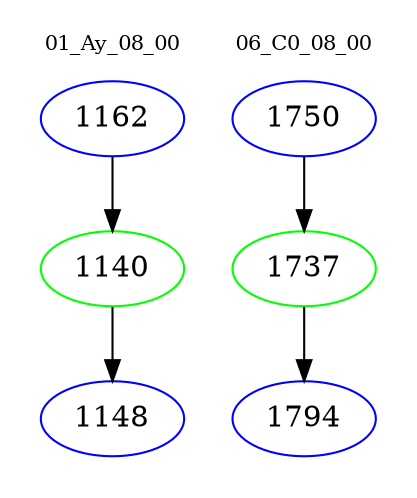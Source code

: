 digraph{
subgraph cluster_0 {
color = white
label = "01_Ay_08_00";
fontsize=10;
T0_1162 [label="1162", color="blue"]
T0_1162 -> T0_1140 [color="black"]
T0_1140 [label="1140", color="green"]
T0_1140 -> T0_1148 [color="black"]
T0_1148 [label="1148", color="blue"]
}
subgraph cluster_1 {
color = white
label = "06_C0_08_00";
fontsize=10;
T1_1750 [label="1750", color="blue"]
T1_1750 -> T1_1737 [color="black"]
T1_1737 [label="1737", color="green"]
T1_1737 -> T1_1794 [color="black"]
T1_1794 [label="1794", color="blue"]
}
}
